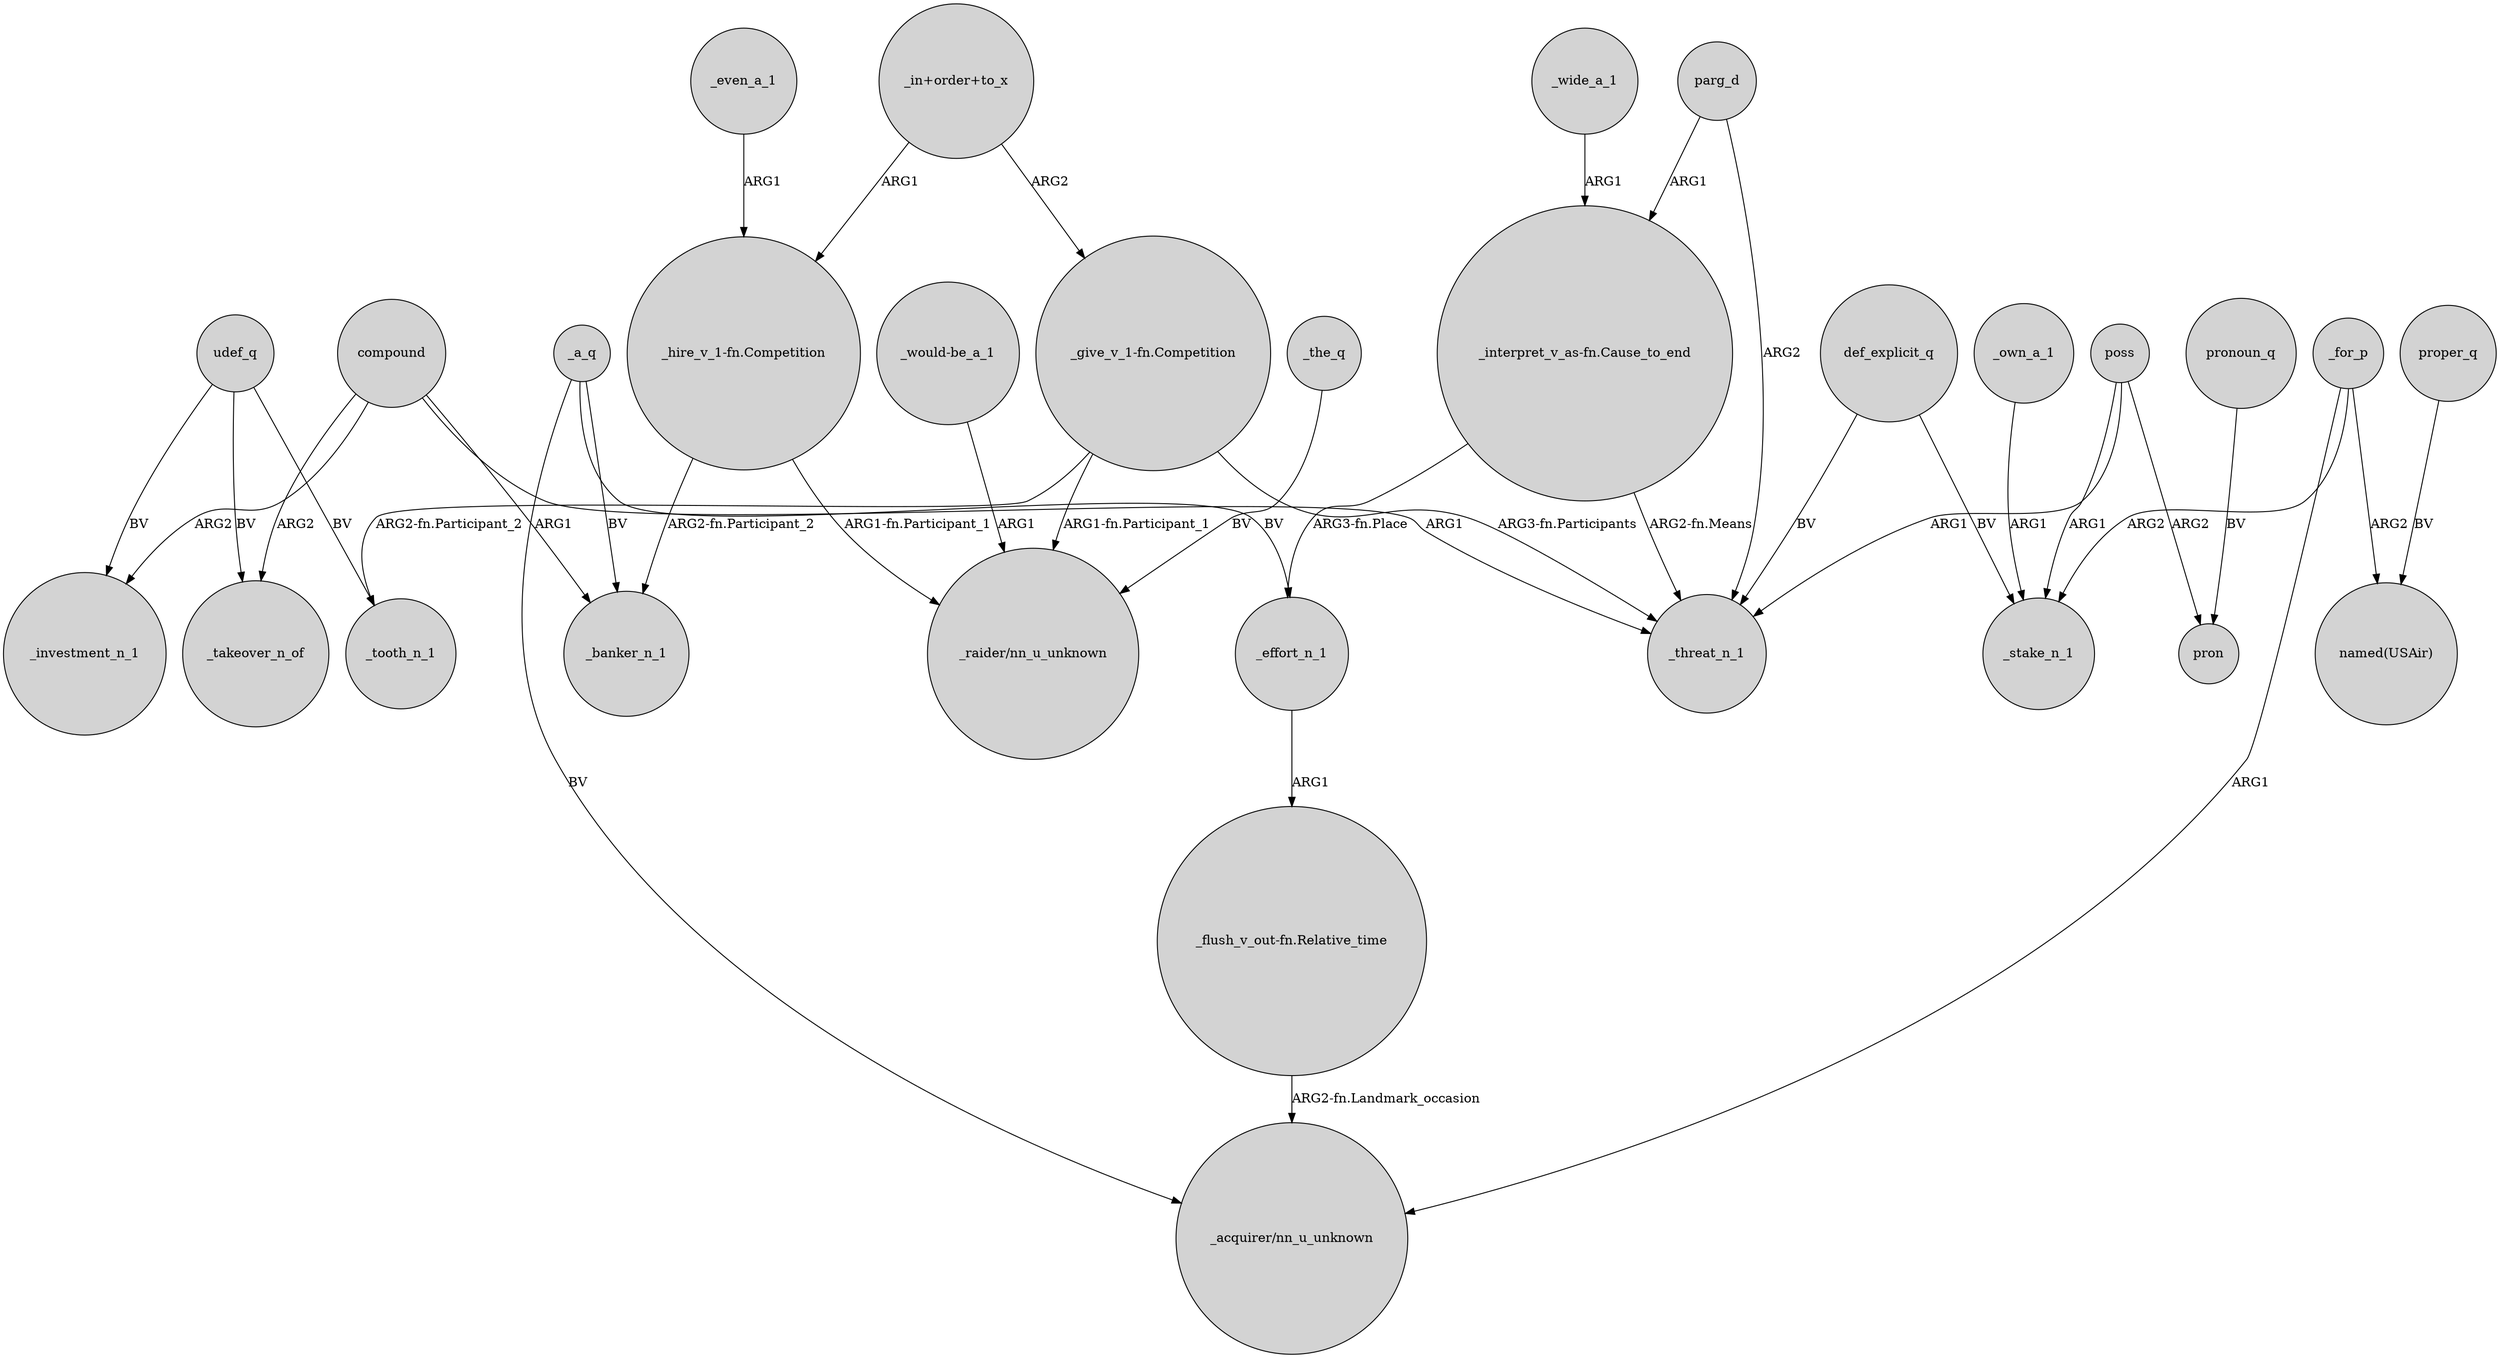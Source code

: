 digraph {
	node [shape=circle style=filled]
	"_give_v_1-fn.Competition" -> _tooth_n_1 [label="ARG2-fn.Participant_2"]
	_effort_n_1 -> "_flush_v_out-fn.Relative_time" [label=ARG1]
	_the_q -> "_raider/nn_u_unknown" [label=BV]
	parg_d -> _threat_n_1 [label=ARG2]
	"_give_v_1-fn.Competition" -> _threat_n_1 [label="ARG3-fn.Participants"]
	_own_a_1 -> _stake_n_1 [label=ARG1]
	compound -> _investment_n_1 [label=ARG2]
	"_in+order+to_x" -> "_give_v_1-fn.Competition" [label=ARG2]
	_even_a_1 -> "_hire_v_1-fn.Competition" [label=ARG1]
	"_hire_v_1-fn.Competition" -> "_raider/nn_u_unknown" [label="ARG1-fn.Participant_1"]
	_a_q -> _effort_n_1 [label=BV]
	_for_p -> "named(USAir)" [label=ARG2]
	pronoun_q -> pron [label=BV]
	udef_q -> _takeover_n_of [label=BV]
	poss -> _threat_n_1 [label=ARG1]
	"_interpret_v_as-fn.Cause_to_end" -> _effort_n_1 [label="ARG3-fn.Place"]
	poss -> pron [label=ARG2]
	_a_q -> _banker_n_1 [label=BV]
	"_flush_v_out-fn.Relative_time" -> "_acquirer/nn_u_unknown" [label="ARG2-fn.Landmark_occasion"]
	def_explicit_q -> _stake_n_1 [label=BV]
	"_hire_v_1-fn.Competition" -> _banker_n_1 [label="ARG2-fn.Participant_2"]
	udef_q -> _investment_n_1 [label=BV]
	compound -> _banker_n_1 [label=ARG1]
	"_in+order+to_x" -> "_hire_v_1-fn.Competition" [label=ARG1]
	_a_q -> "_acquirer/nn_u_unknown" [label=BV]
	compound -> _threat_n_1 [label=ARG1]
	udef_q -> _tooth_n_1 [label=BV]
	def_explicit_q -> _threat_n_1 [label=BV]
	"_give_v_1-fn.Competition" -> "_raider/nn_u_unknown" [label="ARG1-fn.Participant_1"]
	"_interpret_v_as-fn.Cause_to_end" -> _threat_n_1 [label="ARG2-fn.Means"]
	proper_q -> "named(USAir)" [label=BV]
	compound -> _takeover_n_of [label=ARG2]
	"_would-be_a_1" -> "_raider/nn_u_unknown" [label=ARG1]
	_for_p -> _stake_n_1 [label=ARG2]
	_wide_a_1 -> "_interpret_v_as-fn.Cause_to_end" [label=ARG1]
	parg_d -> "_interpret_v_as-fn.Cause_to_end" [label=ARG1]
	poss -> _stake_n_1 [label=ARG1]
	_for_p -> "_acquirer/nn_u_unknown" [label=ARG1]
}

